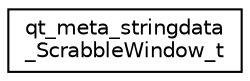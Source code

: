 digraph "Graphical Class Hierarchy"
{
  edge [fontname="Helvetica",fontsize="10",labelfontname="Helvetica",labelfontsize="10"];
  node [fontname="Helvetica",fontsize="10",shape=record];
  rankdir="LR";
  Node0 [label="qt_meta_stringdata\l_ScrabbleWindow_t",height=0.2,width=0.4,color="black", fillcolor="white", style="filled",URL="$structqt__meta__stringdata__ScrabbleWindow__t.html"];
}

